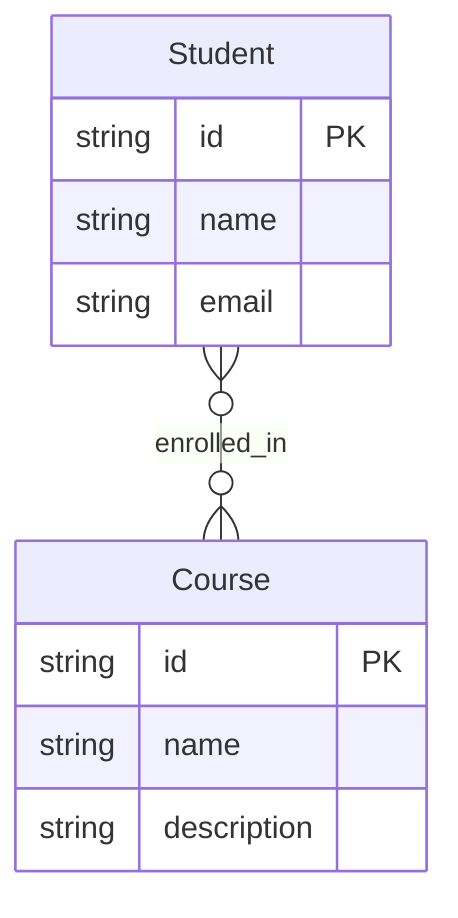 erDiagram
    Student {
        string id PK
        string name
        string email
    }
    
    Course {
        string id PK
        string name
        string description
    }
    
    Student }o--o{ Course : enrolled_in
